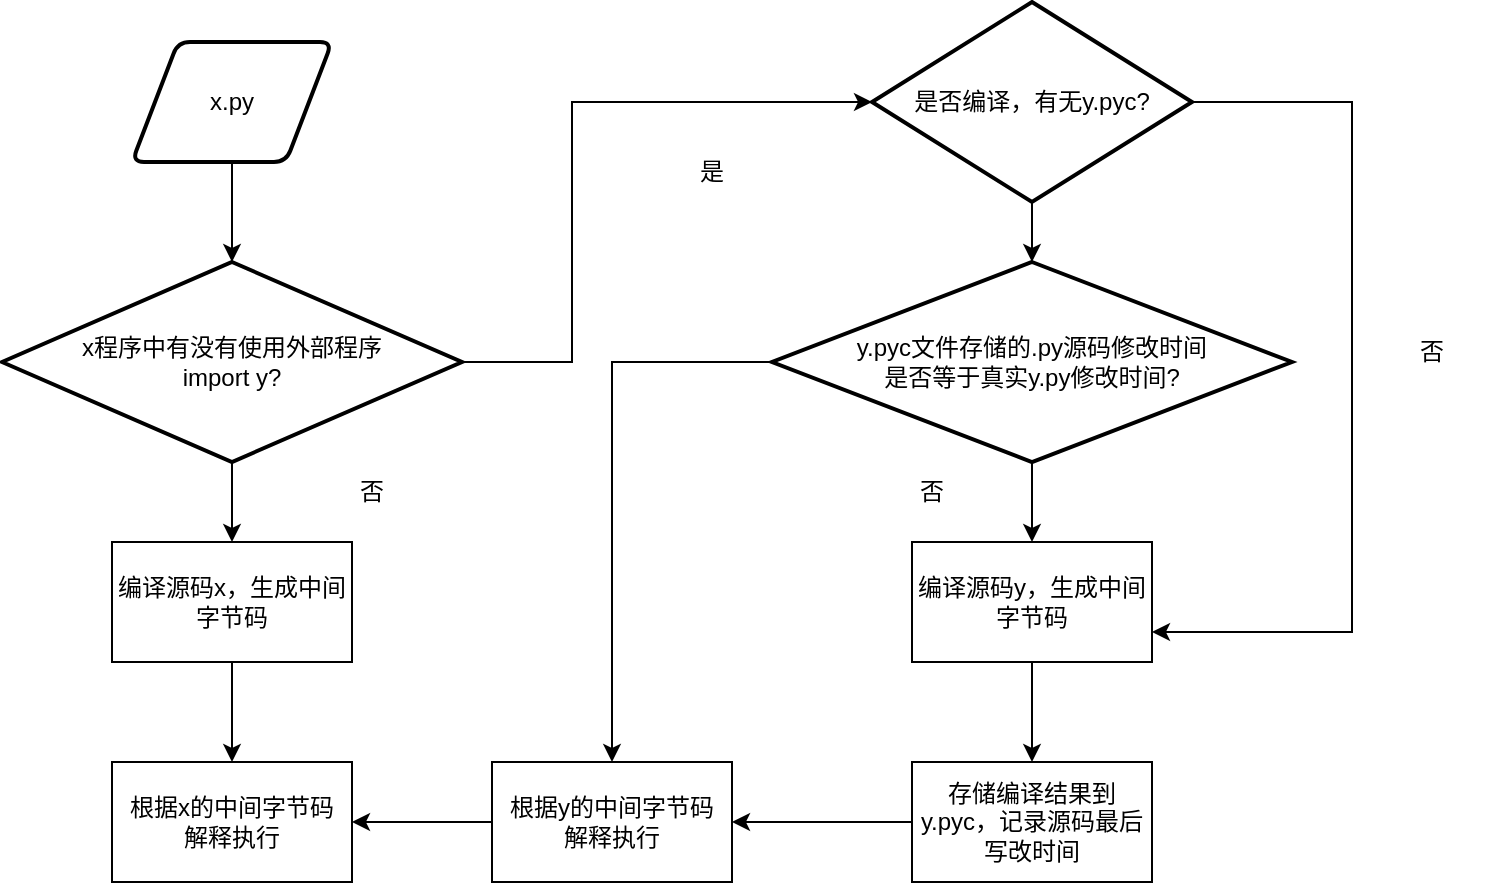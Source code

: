 <mxfile version="17.5.0" type="github">
  <diagram id="fPdl14Pba0S37FqoG8v8" name="Page-1">
    <mxGraphModel dx="782" dy="446" grid="1" gridSize="10" guides="1" tooltips="1" connect="1" arrows="1" fold="1" page="1" pageScale="1" pageWidth="827" pageHeight="1169" math="0" shadow="0">
      <root>
        <mxCell id="0" />
        <mxCell id="1" parent="0" />
        <mxCell id="FrrBJr6luwqR7iXKgFfq-11" value="" style="edgeStyle=orthogonalEdgeStyle;rounded=0;orthogonalLoop=1;jettySize=auto;html=1;" edge="1" parent="1" source="FrrBJr6luwqR7iXKgFfq-1" target="FrrBJr6luwqR7iXKgFfq-2">
          <mxGeometry relative="1" as="geometry" />
        </mxCell>
        <mxCell id="FrrBJr6luwqR7iXKgFfq-1" value="x.py" style="shape=parallelogram;html=1;strokeWidth=2;perimeter=parallelogramPerimeter;whiteSpace=wrap;rounded=1;arcSize=12;size=0.23;" vertex="1" parent="1">
          <mxGeometry x="140" y="80" width="100" height="60" as="geometry" />
        </mxCell>
        <mxCell id="FrrBJr6luwqR7iXKgFfq-12" value="" style="edgeStyle=orthogonalEdgeStyle;rounded=0;orthogonalLoop=1;jettySize=auto;html=1;" edge="1" parent="1" source="FrrBJr6luwqR7iXKgFfq-2" target="FrrBJr6luwqR7iXKgFfq-3">
          <mxGeometry relative="1" as="geometry" />
        </mxCell>
        <mxCell id="FrrBJr6luwqR7iXKgFfq-15" style="edgeStyle=orthogonalEdgeStyle;rounded=0;orthogonalLoop=1;jettySize=auto;html=1;exitX=1;exitY=0.5;exitDx=0;exitDy=0;exitPerimeter=0;entryX=0;entryY=0.5;entryDx=0;entryDy=0;entryPerimeter=0;" edge="1" parent="1" source="FrrBJr6luwqR7iXKgFfq-2" target="FrrBJr6luwqR7iXKgFfq-4">
          <mxGeometry relative="1" as="geometry">
            <Array as="points">
              <mxPoint x="360" y="240" />
              <mxPoint x="360" y="110" />
            </Array>
          </mxGeometry>
        </mxCell>
        <mxCell id="FrrBJr6luwqR7iXKgFfq-2" value="x程序中有没有使用外部程序&lt;br&gt;import y?" style="strokeWidth=2;html=1;shape=mxgraph.flowchart.decision;whiteSpace=wrap;" vertex="1" parent="1">
          <mxGeometry x="75" y="190" width="230" height="100" as="geometry" />
        </mxCell>
        <mxCell id="FrrBJr6luwqR7iXKgFfq-13" value="" style="edgeStyle=orthogonalEdgeStyle;rounded=0;orthogonalLoop=1;jettySize=auto;html=1;" edge="1" parent="1" source="FrrBJr6luwqR7iXKgFfq-3" target="FrrBJr6luwqR7iXKgFfq-10">
          <mxGeometry relative="1" as="geometry" />
        </mxCell>
        <mxCell id="FrrBJr6luwqR7iXKgFfq-3" value="编译源码x，生成中间字节码" style="rounded=0;whiteSpace=wrap;html=1;" vertex="1" parent="1">
          <mxGeometry x="130" y="330" width="120" height="60" as="geometry" />
        </mxCell>
        <mxCell id="FrrBJr6luwqR7iXKgFfq-16" value="" style="edgeStyle=orthogonalEdgeStyle;rounded=0;orthogonalLoop=1;jettySize=auto;html=1;" edge="1" parent="1" source="FrrBJr6luwqR7iXKgFfq-4" target="FrrBJr6luwqR7iXKgFfq-5">
          <mxGeometry relative="1" as="geometry" />
        </mxCell>
        <mxCell id="FrrBJr6luwqR7iXKgFfq-19" style="edgeStyle=orthogonalEdgeStyle;rounded=0;orthogonalLoop=1;jettySize=auto;html=1;exitX=1;exitY=0.5;exitDx=0;exitDy=0;exitPerimeter=0;entryX=1;entryY=0.75;entryDx=0;entryDy=0;" edge="1" parent="1" source="FrrBJr6luwqR7iXKgFfq-4" target="FrrBJr6luwqR7iXKgFfq-6">
          <mxGeometry relative="1" as="geometry">
            <Array as="points">
              <mxPoint x="750" y="110" />
              <mxPoint x="750" y="375" />
            </Array>
          </mxGeometry>
        </mxCell>
        <mxCell id="FrrBJr6luwqR7iXKgFfq-4" value="是否编译，有无y.pyc?" style="strokeWidth=2;html=1;shape=mxgraph.flowchart.decision;whiteSpace=wrap;" vertex="1" parent="1">
          <mxGeometry x="510" y="60" width="160" height="100" as="geometry" />
        </mxCell>
        <mxCell id="FrrBJr6luwqR7iXKgFfq-17" value="" style="edgeStyle=orthogonalEdgeStyle;rounded=0;orthogonalLoop=1;jettySize=auto;html=1;" edge="1" parent="1" source="FrrBJr6luwqR7iXKgFfq-5" target="FrrBJr6luwqR7iXKgFfq-6">
          <mxGeometry relative="1" as="geometry" />
        </mxCell>
        <mxCell id="FrrBJr6luwqR7iXKgFfq-21" style="edgeStyle=orthogonalEdgeStyle;rounded=0;orthogonalLoop=1;jettySize=auto;html=1;exitX=0;exitY=0.5;exitDx=0;exitDy=0;exitPerimeter=0;entryX=0.5;entryY=0;entryDx=0;entryDy=0;" edge="1" parent="1" source="FrrBJr6luwqR7iXKgFfq-5" target="FrrBJr6luwqR7iXKgFfq-7">
          <mxGeometry relative="1" as="geometry" />
        </mxCell>
        <mxCell id="FrrBJr6luwqR7iXKgFfq-5" value="y.pyc文件存储的.py源码修改时间&lt;br&gt;是否等于真实y.py修改时间?" style="strokeWidth=2;html=1;shape=mxgraph.flowchart.decision;whiteSpace=wrap;" vertex="1" parent="1">
          <mxGeometry x="460" y="190" width="260" height="100" as="geometry" />
        </mxCell>
        <mxCell id="FrrBJr6luwqR7iXKgFfq-18" value="" style="edgeStyle=orthogonalEdgeStyle;rounded=0;orthogonalLoop=1;jettySize=auto;html=1;" edge="1" parent="1" source="FrrBJr6luwqR7iXKgFfq-6" target="FrrBJr6luwqR7iXKgFfq-8">
          <mxGeometry relative="1" as="geometry" />
        </mxCell>
        <mxCell id="FrrBJr6luwqR7iXKgFfq-6" value="编译源码y，生成中间字节码" style="rounded=0;whiteSpace=wrap;html=1;" vertex="1" parent="1">
          <mxGeometry x="530" y="330" width="120" height="60" as="geometry" />
        </mxCell>
        <mxCell id="FrrBJr6luwqR7iXKgFfq-14" value="" style="edgeStyle=orthogonalEdgeStyle;rounded=0;orthogonalLoop=1;jettySize=auto;html=1;" edge="1" parent="1" source="FrrBJr6luwqR7iXKgFfq-7" target="FrrBJr6luwqR7iXKgFfq-10">
          <mxGeometry relative="1" as="geometry" />
        </mxCell>
        <mxCell id="FrrBJr6luwqR7iXKgFfq-7" value="根据y的中间字节码&lt;br&gt;解释执行" style="rounded=0;whiteSpace=wrap;html=1;" vertex="1" parent="1">
          <mxGeometry x="320" y="440" width="120" height="60" as="geometry" />
        </mxCell>
        <mxCell id="FrrBJr6luwqR7iXKgFfq-20" value="" style="edgeStyle=orthogonalEdgeStyle;rounded=0;orthogonalLoop=1;jettySize=auto;html=1;" edge="1" parent="1" source="FrrBJr6luwqR7iXKgFfq-8" target="FrrBJr6luwqR7iXKgFfq-7">
          <mxGeometry relative="1" as="geometry" />
        </mxCell>
        <mxCell id="FrrBJr6luwqR7iXKgFfq-8" value="存储编译结果到y.pyc，记录源码最后写改时间" style="rounded=0;whiteSpace=wrap;html=1;" vertex="1" parent="1">
          <mxGeometry x="530" y="440" width="120" height="60" as="geometry" />
        </mxCell>
        <mxCell id="FrrBJr6luwqR7iXKgFfq-10" value="根据x的中间字节码&lt;br&gt;解释执行" style="rounded=0;whiteSpace=wrap;html=1;" vertex="1" parent="1">
          <mxGeometry x="130" y="440" width="120" height="60" as="geometry" />
        </mxCell>
        <mxCell id="FrrBJr6luwqR7iXKgFfq-22" value="否" style="text;html=1;strokeColor=none;fillColor=none;align=center;verticalAlign=middle;whiteSpace=wrap;rounded=0;" vertex="1" parent="1">
          <mxGeometry x="230" y="290" width="60" height="30" as="geometry" />
        </mxCell>
        <mxCell id="FrrBJr6luwqR7iXKgFfq-23" value="否" style="text;html=1;strokeColor=none;fillColor=none;align=center;verticalAlign=middle;whiteSpace=wrap;rounded=0;" vertex="1" parent="1">
          <mxGeometry x="510" y="290" width="60" height="30" as="geometry" />
        </mxCell>
        <mxCell id="FrrBJr6luwqR7iXKgFfq-24" value="否" style="text;html=1;strokeColor=none;fillColor=none;align=center;verticalAlign=middle;whiteSpace=wrap;rounded=0;" vertex="1" parent="1">
          <mxGeometry x="760" y="220" width="60" height="30" as="geometry" />
        </mxCell>
        <mxCell id="FrrBJr6luwqR7iXKgFfq-25" value="是" style="text;html=1;strokeColor=none;fillColor=none;align=center;verticalAlign=middle;whiteSpace=wrap;rounded=0;" vertex="1" parent="1">
          <mxGeometry x="400" y="130" width="60" height="30" as="geometry" />
        </mxCell>
      </root>
    </mxGraphModel>
  </diagram>
</mxfile>
